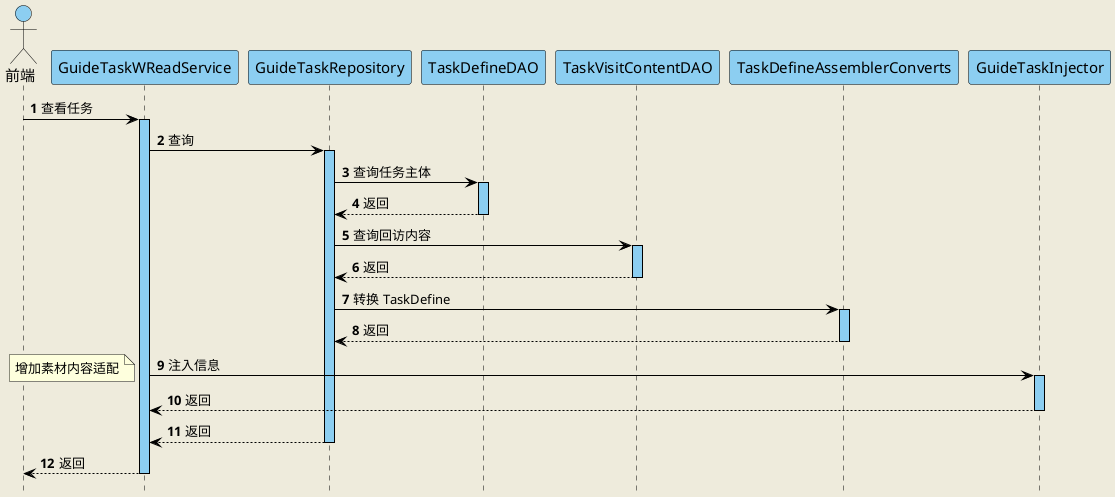 @startuml
'https://plantuml.com/sequence-diagram
hide footbox
skinparam backgroundColor #EEEBDC
autoActivate on
autonumber

skinparam sequence {
ArrowColor black
ActorBorderColor black
LifeLineBorderColor black
LifeLineBackgroundColor #8CCEF1

ParticipantBorderColor black
ParticipantBackgroundColor #8CCEF1
'ParticipantFontName Impact
ParticipantFontSize 15
ParticipantFontColor black

ActorBackgroundColor #8CCEF1
ActorFontColor black
ActorFontSize 15
ActorFontName Aapex
}


actor "前端" as front
Participant GuideTaskWReadService as guideTaskReadService

front -> guideTaskReadService :  查看任务

guideTaskReadService -> GuideTaskRepository : 查询

GuideTaskRepository -> TaskDefineDAO : 查询任务主体
return 返回

GuideTaskRepository -> TaskVisitContentDAO : 查询回访内容
return 返回

GuideTaskRepository -> TaskDefineAssemblerConverts : 转换 TaskDefine
return 返回

guideTaskReadService -> GuideTaskInjector : 注入信息
note left
    增加素材内容适配
end note

return 返回

return 返回

return 返回

@enduml